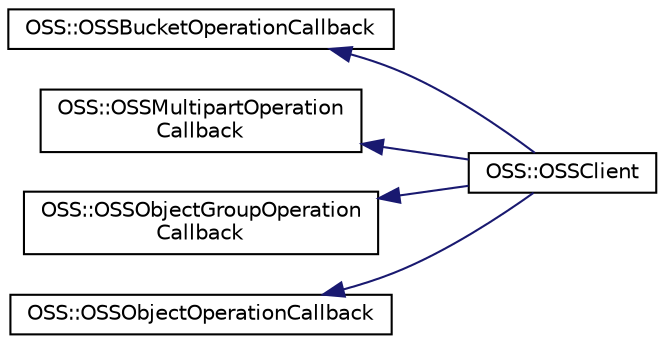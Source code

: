 digraph "类继承关系图"
{
  edge [fontname="Helvetica",fontsize="10",labelfontname="Helvetica",labelfontsize="10"];
  node [fontname="Helvetica",fontsize="10",shape=record];
  rankdir="LR";
  Node1 [label="OSS::OSSBucketOperationCallback",height=0.2,width=0.4,color="black", fillcolor="white", style="filled",URL="$class_o_s_s_1_1_o_s_s_bucket_operation_callback.html"];
  Node1 -> Node2 [dir="back",color="midnightblue",fontsize="10",style="solid",fontname="Helvetica"];
  Node2 [label="OSS::OSSClient",height=0.2,width=0.4,color="black", fillcolor="white", style="filled",URL="$class_o_s_s_1_1_o_s_s_client.html"];
  Node3 [label="OSS::OSSMultipartOperation\lCallback",height=0.2,width=0.4,color="black", fillcolor="white", style="filled",URL="$class_o_s_s_1_1_o_s_s_multipart_operation_callback.html"];
  Node3 -> Node2 [dir="back",color="midnightblue",fontsize="10",style="solid",fontname="Helvetica"];
  Node4 [label="OSS::OSSObjectGroupOperation\lCallback",height=0.2,width=0.4,color="black", fillcolor="white", style="filled",URL="$class_o_s_s_1_1_o_s_s_object_group_operation_callback.html"];
  Node4 -> Node2 [dir="back",color="midnightblue",fontsize="10",style="solid",fontname="Helvetica"];
  Node5 [label="OSS::OSSObjectOperationCallback",height=0.2,width=0.4,color="black", fillcolor="white", style="filled",URL="$class_o_s_s_1_1_o_s_s_object_operation_callback.html"];
  Node5 -> Node2 [dir="back",color="midnightblue",fontsize="10",style="solid",fontname="Helvetica"];
}
